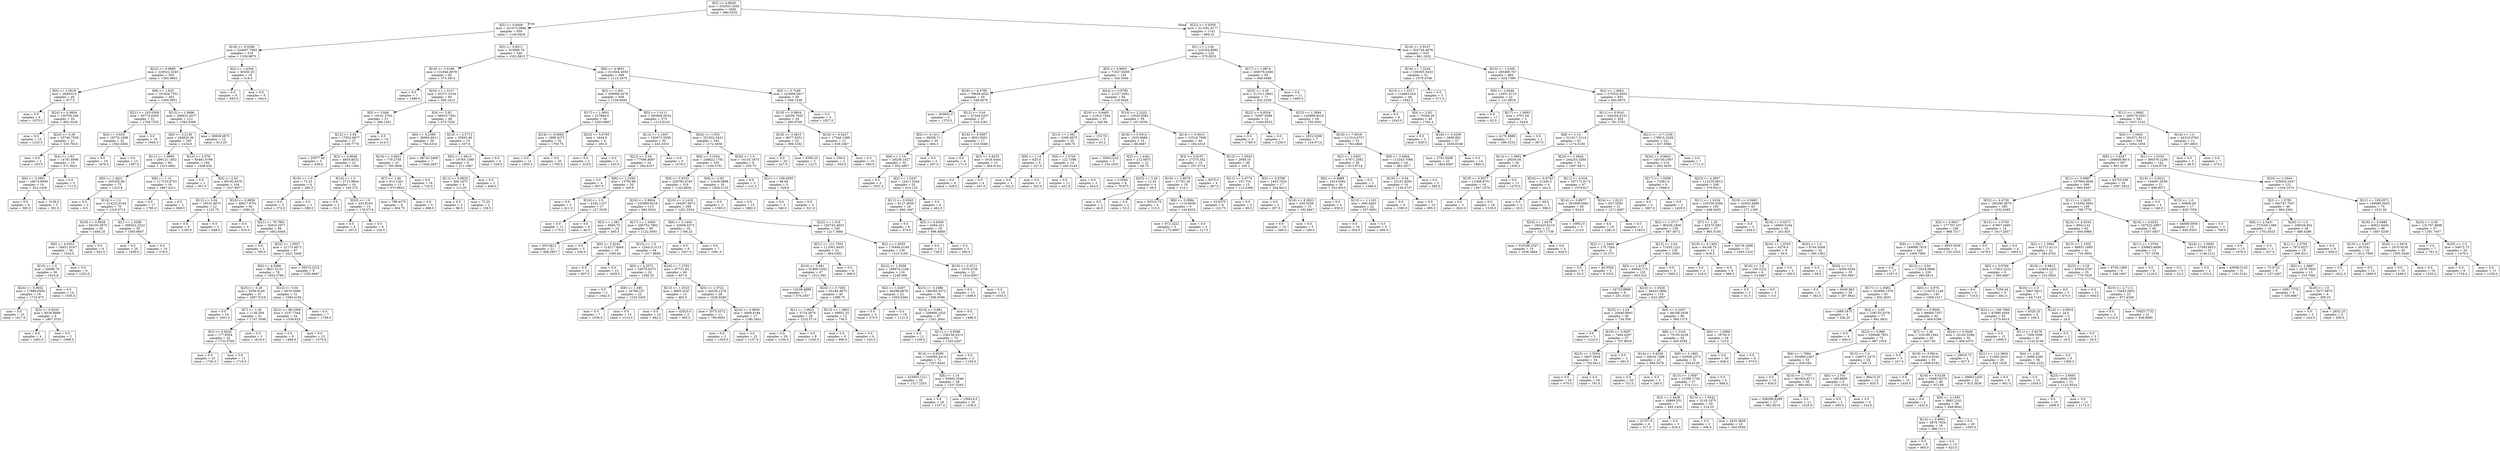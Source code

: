 digraph Tree {
node [shape=box] ;
0 [label="X[3] <= 0.8649\nmse = 332033.3205\nsamples = 2000\nvalue = 994.3535"] ;
1 [label="X[5] <= 0.9408\nmse = 321673.9666\nsamples = 859\nvalue = 1140.6426"] ;
0 -> 1 [labeldistance=2.5, labelangle=45, headlabel="True"] ;
2 [label="X[18] <= 9.0266\nmse = 254697.7992\nsamples = 319\nvalue = 1339.9875"] ;
1 -> 2 ;
3 [label="X[22] <= 0.8685\nmse = 229022.3245\nsamples = 303\nvalue = 1383.3663"] ;
2 -> 3 ;
4 [label="X[0] <= 2.0618\nmse = 284933.0\nsamples = 40\nvalue = 977.5"] ;
3 -> 4 ;
5 [label="mse = 0.0\nsamples = 6\nvalue = 1970.0"] ;
4 -> 5 ;
6 [label="X[24] <= 0.9854\nmse = 130705.346\nsamples = 34\nvalue = 802.3529"] ;
4 -> 6 ;
7 [label="mse = 0.0\nsamples = 13\nvalue = 1233.0"] ;
6 -> 7 ;
8 [label="X[25] <= 3.29\nmse = 25740.7528\nsamples = 21\nvalue = 535.7619"] ;
6 -> 8 ;
9 [label="mse = 0.0\nsamples = 2\nvalue = 193.0"] ;
8 -> 9 ;
10 [label="X[4] <= 2.83\nmse = 14781.6066\nsamples = 19\nvalue = 571.8421"] ;
8 -> 10 ;
11 [label="X[6] <= 3.5891\nmse = 10674.6939\nsamples = 14\nvalue = 522.1429"] ;
10 -> 11 ;
12 [label="mse = 0.0\nsamples = 9\nvalue = 595.0"] ;
11 -> 12 ;
13 [label="mse = 3136.0\nsamples = 5\nvalue = 391.0"] ;
11 -> 13 ;
14 [label="mse = 0.0\nsamples = 5\nvalue = 711.0"] ;
10 -> 14 ;
15 [label="X[9] <= 1.825\nmse = 191654.7552\nsamples = 263\nvalue = 1445.0951"] ;
3 -> 15 ;
16 [label="X[21] <= 103.0509\nmse = 45774.6305\nsamples = 51\nvalue = 1704.7255"] ;
15 -> 16 ;
17 [label="X[3] <= 0.816\nmse = 18776.1006\nsamples = 32\nvalue = 1562.6562"] ;
16 -> 17 ;
18 [label="mse = 0.0\nsamples = 19\nvalue = 1676.0"] ;
17 -> 18 ;
19 [label="mse = 0.0\nsamples = 13\nvalue = 1397.0"] ;
17 -> 19 ;
20 [label="mse = 0.0\nsamples = 19\nvalue = 1944.0"] ;
16 -> 20 ;
21 [label="X[13] <= 1.0666\nmse = 206631.4577\nsamples = 212\nvalue = 1382.6368"] ;
15 -> 21 ;
22 [label="X[9] <= 2.2138\nmse = 194820.36\nsamples = 200\nvalue = 1416.8"] ;
21 -> 22 ;
23 [label="X[11] <= 1.0895\nmse = 299121.1852\nsamples = 94\nvalue = 1313.4681"] ;
22 -> 23 ;
24 [label="X[0] <= 1.4621\nmse = 305350.48\nsamples = 75\nvalue = 1223.8"] ;
23 -> 24 ;
25 [label="mse = 0.0\nsamples = 5\nvalue = 9.0"] ;
24 -> 25 ;
26 [label="X[16] <= 1.0\nmse = 214222.0163\nsamples = 70\nvalue = 1310.5714"] ;
24 -> 26 ;
27 [label="X[19] <= 0.9926\nmse = 64100.2875\nsamples = 40\nvalue = 1494.25"] ;
26 -> 27 ;
28 [label="X[0] <= 4.0553\nmse = 34921.9167\nsamples = 36\nvalue = 1554.5"] ;
27 -> 28 ;
29 [label="X[15] <= 1.0\nmse = 20089.76\nsamples = 30\nvalue = 1614.8"] ;
28 -> 29 ;
30 [label="X[24] <= 0.9932\nmse = 17888.8594\nsamples = 16\nvalue = 1710.875"] ;
29 -> 30 ;
31 [label="mse = 0.0\nsamples = 10\nvalue = 1617.0"] ;
30 -> 31 ;
32 [label="X[3] <= 0.8243\nmse = 8536.8889\nsamples = 6\nvalue = 1867.3333"] ;
30 -> 32 ;
33 [label="mse = 0.0\nsamples = 4\nvalue = 1802.0"] ;
32 -> 33 ;
34 [label="mse = 0.0\nsamples = 2\nvalue = 1998.0"] ;
32 -> 34 ;
35 [label="mse = 0.0\nsamples = 14\nvalue = 1505.0"] ;
29 -> 35 ;
36 [label="mse = 0.0\nsamples = 6\nvalue = 1253.0"] ;
28 -> 36 ;
37 [label="mse = 0.0\nsamples = 4\nvalue = 952.0"] ;
27 -> 37 ;
38 [label="X[1] <= 1.0298\nmse = 309422.2222\nsamples = 30\nvalue = 1065.6667"] ;
26 -> 38 ;
39 [label="mse = 0.0\nsamples = 20\nvalue = 1459.0"] ;
38 -> 39 ;
40 [label="mse = 0.0\nsamples = 10\nvalue = 279.0"] ;
38 -> 40 ;
41 [label="X[8] <= 1.14\nmse = 117510.8753\nsamples = 19\nvalue = 1667.4211"] ;
23 -> 41 ;
42 [label="mse = 0.0\nsamples = 17\nvalue = 1785.0"] ;
41 -> 42 ;
43 [label="mse = 0.0\nsamples = 2\nvalue = 668.0"] ;
41 -> 43 ;
44 [label="X[10] <= 2.079\nmse = 84461.6796\nsamples = 106\nvalue = 1508.434"] ;
22 -> 44 ;
45 [label="mse = 0.0\nsamples = 2\nvalue = 501.0"] ;
44 -> 45 ;
46 [label="X[4] <= 2.83\nmse = 66192.8476\nsamples = 104\nvalue = 1527.8077"] ;
44 -> 46 ;
47 [label="X[12] <= 3.04\nmse = 10531.6875\nsamples = 12\nvalue = 1125.75"] ;
46 -> 47 ;
48 [label="mse = 0.0\nsamples = 9\nvalue = 1185.0"] ;
47 -> 48 ;
49 [label="mse = 0.0\nsamples = 3\nvalue = 948.0"] ;
47 -> 49 ;
50 [label="X[24] <= 0.9856\nmse = 49617.9701\nsamples = 92\nvalue = 1580.25"] ;
46 -> 50 ;
51 [label="mse = 0.0\nsamples = 3\nvalue = 916.0"] ;
50 -> 51 ;
52 [label="X[21] <= 78.7891\nmse = 35916.2977\nsamples = 89\nvalue = 1602.6404"] ;
50 -> 52 ;
53 [label="mse = 0.0\nsamples = 2\nvalue = 789.0"] ;
52 -> 53 ;
54 [label="X[22] <= 1.0057\nmse = 21173.4673\nsamples = 87\nvalue = 1621.3448"] ;
52 -> 54 ;
55 [label="X[0] <= 4.5086\nmse = 9621.0133\nsamples = 78\nvalue = 1652.5769"] ;
54 -> 55 ;
56 [label="X[25] <= 3.29\nmse = 5559.0149\nsamples = 47\nvalue = 1697.5319"] ;
55 -> 56 ;
57 [label="mse = 0.0\nsamples = 16\nvalue = 1601.0"] ;
56 -> 57 ;
58 [label="X[7] <= 1.26\nmse = 1136.358\nsamples = 31\nvalue = 1747.3548"] ;
56 -> 58 ;
59 [label="X[3] <= 0.8243\nmse = 177.9364\nsamples = 26\nvalue = 1733.5769"] ;
58 -> 59 ;
60 [label="mse = 0.0\nsamples = 15\nvalue = 1745.0"] ;
59 -> 60 ;
61 [label="mse = 0.0\nsamples = 11\nvalue = 1718.0"] ;
59 -> 61 ;
62 [label="mse = 0.0\nsamples = 5\nvalue = 1819.0"] ;
58 -> 62 ;
63 [label="X[12] <= 3.04\nmse = 8070.0499\nsamples = 31\nvalue = 1584.4194"] ;
55 -> 63 ;
64 [label="X[21] <= 96.3309\nmse = 1537.7344\nsamples = 24\nvalue = 1539.625"] ;
63 -> 64 ;
65 [label="mse = 0.0\nsamples = 9\nvalue = 1489.0"] ;
64 -> 65 ;
66 [label="mse = 0.0\nsamples = 15\nvalue = 1570.0"] ;
64 -> 66 ;
67 [label="mse = 0.0\nsamples = 7\nvalue = 1738.0"] ;
63 -> 67 ;
68 [label="mse = 39574.2222\nsamples = 9\nvalue = 1350.6667"] ;
54 -> 68 ;
69 [label="mse = 59829.6875\nsamples = 12\nvalue = 813.25"] ;
21 -> 69 ;
70 [label="X[2] <= 1.4356\nmse = 30450.25\nsamples = 16\nvalue = 518.5"] ;
2 -> 70 ;
71 [label="mse = 0.0\nsamples = 8\nvalue = 693.0"] ;
70 -> 71 ;
72 [label="mse = 0.0\nsamples = 8\nvalue = 344.0"] ;
70 -> 72 ;
73 [label="X[3] <= 0.8211\nmse = 323896.76\nsamples = 540\nvalue = 1022.8815"] ;
1 -> 73 ;
74 [label="X[18] <= 3.0186\nmse = 131944.6078\nsamples = 92\nvalue = 573.3913"] ;
73 -> 74 ;
75 [label="mse = 0.0\nsamples = 7\nvalue = 1390.0"] ;
74 -> 75 ;
76 [label="X[24] <= 1.0127\nmse = 83371.0154\nsamples = 85\nvalue = 506.1412"] ;
74 -> 76 ;
77 [label="X[0] <= 5.849\nmse = 19141.5763\nsamples = 37\nvalue = 286.1351"] ;
76 -> 77 ;
78 [label="X[12] <= 3.04\nmse = 17932.9877\nsamples = 27\nvalue = 238.7778"] ;
77 -> 78 ;
79 [label="mse = 25977.84\nsamples = 5\nvalue = 439.6"] ;
78 -> 79 ;
80 [label="X[3] <= 0.8048\nmse = 4855.6632\nsamples = 22\nvalue = 193.1364"] ;
78 -> 80 ;
81 [label="X[16] <= 1.0\nmse = 72.25\nsamples = 6\nvalue = 280.5"] ;
80 -> 81 ;
82 [label="mse = 0.0\nsamples = 3\nvalue = 272.0"] ;
81 -> 82 ;
83 [label="mse = 0.0\nsamples = 3\nvalue = 289.0"] ;
81 -> 83 ;
84 [label="X[16] <= 1.0\nmse = 2713.9844\nsamples = 16\nvalue = 160.375"] ;
80 -> 84 ;
85 [label="mse = 0.0\nsamples = 2\nvalue = 33.0"] ;
84 -> 85 ;
86 [label="X[20] <= 1.0\nmse = 452.8163\nsamples = 14\nvalue = 178.5714"] ;
84 -> 86 ;
87 [label="mse = 0.0\nsamples = 8\nvalue = 197.0"] ;
86 -> 87 ;
88 [label="mse = 0.0\nsamples = 6\nvalue = 154.0"] ;
86 -> 88 ;
89 [label="mse = 0.0\nsamples = 10\nvalue = 414.0"] ;
77 -> 89 ;
90 [label="X[4] <= 2.83\nmse = 66810.7391\nsamples = 48\nvalue = 675.7292"] ;
76 -> 90 ;
91 [label="X[6] <= 4.2389\nmse = 36993.6011\nsamples = 38\nvalue = 764.6316"] ;
90 -> 91 ;
92 [label="X[19] <= 0.9631\nmse = 779.2758\nsamples = 31\nvalue = 700.5806"] ;
91 -> 92 ;
93 [label="X[7] <= 1.26\nmse = 613.1361\nsamples = 13\nvalue = 673.6923"] ;
92 -> 93 ;
94 [label="mse = 788.4375\nsamples = 8\nvalue = 664.75"] ;
93 -> 94 ;
95 [label="mse = 0.0\nsamples = 5\nvalue = 688.0"] ;
93 -> 95 ;
96 [label="mse = 0.0\nsamples = 18\nvalue = 720.0"] ;
92 -> 96 ;
97 [label="mse = 98743.3469\nsamples = 7\nvalue = 1048.2857"] ;
91 -> 97 ;
98 [label="X[10] <= 2.5712\nmse = 35953.49\nsamples = 10\nvalue = 337.9"] ;
90 -> 98 ;
99 [label="X[2] <= 1.6613\nmse = 19769.1389\nsamples = 6\nvalue = 211.1667"] ;
98 -> 99 ;
100 [label="X[11] <= 0.8933\nmse = 300.1875\nsamples = 4\nvalue = 112.25"] ;
99 -> 100 ;
101 [label="mse = 0.0\nsamples = 2\nvalue = 96.0"] ;
100 -> 101 ;
102 [label="mse = 72.25\nsamples = 2\nvalue = 128.5"] ;
100 -> 102 ;
103 [label="mse = 0.0\nsamples = 2\nvalue = 409.0"] ;
99 -> 103 ;
104 [label="mse = 0.0\nsamples = 4\nvalue = 528.0"] ;
98 -> 104 ;
105 [label="X[6] <= 4.9651\nmse = 313304.4559\nsamples = 448\nvalue = 1115.1875"] ;
73 -> 105 ;
106 [label="X[2] <= 1.401\nmse = 299906.3479\nsamples = 409\nvalue = 1158.9584"] ;
105 -> 106 ;
107 [label="X[17] <= 1.0601\nmse = 227864.0\nsamples = 36\nvalue = 1625.6667"] ;
106 -> 107 ;
108 [label="X[18] <= 6.0682\nmse = 1898.4375\nsamples = 32\nvalue = 1793.75"] ;
107 -> 108 ;
109 [label="mse = 0.0\nsamples = 12\nvalue = 1850.0"] ;
108 -> 109 ;
110 [label="mse = 0.0\nsamples = 20\nvalue = 1760.0"] ;
108 -> 110 ;
111 [label="X[23] <= 5.0765\nmse = 1444.0\nsamples = 4\nvalue = 281.0"] ;
107 -> 111 ;
112 [label="mse = 0.0\nsamples = 2\nvalue = 319.0"] ;
111 -> 112 ;
113 [label="mse = 0.0\nsamples = 2\nvalue = 243.0"] ;
111 -> 113 ;
114 [label="X[5] <= 1.0111\nmse = 283808.0034\nsamples = 373\nvalue = 1113.9142"] ;
106 -> 114 ;
115 [label="X[13] <= 1.1047\nmse = 162671.5556\nsamples = 30\nvalue = 443.3333"] ;
114 -> 115 ;
116 [label="X[12] <= 3.04\nmse = 77066.9097\nsamples = 24\nvalue = 284.4167"] ;
115 -> 116 ;
117 [label="mse = 0.0\nsamples = 4\nvalue = 857.0"] ;
116 -> 117 ;
118 [label="X[6] <= 1.3356\nmse = 13795.89\nsamples = 20\nvalue = 169.9"] ;
116 -> 118 ;
119 [label="mse = 0.0\nsamples = 3\nvalue = 411.0"] ;
118 -> 119 ;
120 [label="X[16] <= 1.0\nmse = 4162.1107\nsamples = 17\nvalue = 127.3529"] ;
118 -> 120 ;
121 [label="mse = 0.0\nsamples = 11\nvalue = 175.0"] ;
120 -> 121 ;
122 [label="mse = 0.0\nsamples = 6\nvalue = 40.0"] ;
120 -> 122 ;
123 [label="mse = 0.0\nsamples = 6\nvalue = 1079.0"] ;
115 -> 123 ;
124 [label="X[24] <= 1.053\nmse = 251632.5431\nsamples = 343\nvalue = 1172.5656"] ;
114 -> 124 ;
125 [label="X[9] <= 3.1044\nmse = 236622.1781\nsamples = 335\nvalue = 1194.5791"] ;
124 -> 125 ;
126 [label="X[0] <= 5.0333\nmse = 226795.4745\nsamples = 319\nvalue = 1162.8934"] ;
125 -> 126 ;
127 [label="X[24] <= 0.9604\nmse = 235999.8218\nsamples = 113\nvalue = 983.0354"] ;
126 -> 127 ;
128 [label="X[5] <= 1.081\nmse = 8095.75\nsamples = 24\nvalue = 465.5"] ;
127 -> 128 ;
129 [label="mse = 653.0612\nsamples = 21\nvalue = 498.2857"] ;
128 -> 129 ;
130 [label="mse = 0.0\nsamples = 3\nvalue = 236.0"] ;
128 -> 130 ;
131 [label="X[17] <= 1.0465\nmse = 205752.7802\nsamples = 89\nvalue = 1122.5955"] ;
127 -> 131 ;
132 [label="X[0] <= 3.0242\nmse = 314217.4464\nsamples = 25\nvalue = 1390.44"] ;
131 -> 132 ;
133 [label="mse = 0.0\nsamples = 12\nvalue = 807.0"] ;
132 -> 133 ;
134 [label="mse = 0.0\nsamples = 13\nvalue = 1929.0"] ;
132 -> 134 ;
135 [label="X[15] <= 1.0\nmse = 124413.3115\nsamples = 64\nvalue = 1017.9688"] ;
131 -> 135 ;
136 [label="X[0] <= 4.2573\nmse = 54579.9375\nsamples = 24\nvalue = 1285.25"] ;
135 -> 136 ;
137 [label="mse = 0.0\nsamples = 2\nvalue = 1942.0"] ;
136 -> 137 ;
138 [label="X[9] <= 1.495\nmse = 16766.157\nsamples = 22\nvalue = 1225.5455"] ;
136 -> 138 ;
139 [label="mse = 0.0\nsamples = 7\nvalue = 1036.0"] ;
138 -> 139 ;
140 [label="mse = 0.0\nsamples = 15\nvalue = 1314.0"] ;
138 -> 140 ;
141 [label="X[18] <= 7.2782\nmse = 97731.64\nsamples = 40\nvalue = 857.6"] ;
135 -> 141 ;
142 [label="X[13] <= 1.0333\nmse = 8905.4167\nsamples = 12\nvalue = 462.5"] ;
141 -> 142 ;
143 [label="mse = 0.0\nsamples = 10\nvalue = 482.0"] ;
142 -> 143 ;
144 [label="mse = 42025.0\nsamples = 2\nvalue = 365.0"] ;
142 -> 144 ;
145 [label="X[5] <= 1.0722\nmse = 40226.1378\nsamples = 28\nvalue = 1026.9286"] ;
141 -> 145 ;
146 [label="mse = 3575.5372\nsamples = 11\nvalue = 789.9091"] ;
145 -> 146 ;
147 [label="X[14] <= 0.9656\nmse = 4069.6194\nsamples = 17\nvalue = 1180.2941"] ;
145 -> 147 ;
148 [label="mse = 0.0\nsamples = 2\nvalue = 1355.0"] ;
147 -> 148 ;
149 [label="mse = 0.0\nsamples = 15\nvalue = 1157.0"] ;
147 -> 149 ;
150 [label="X[10] <= 2.1419\nmse = 194267.9073\nsamples = 206\nvalue = 1261.5534"] ;
126 -> 150 ;
151 [label="X[6] <= 3.1404\nmse = 32606.4375\nsamples = 16\nvalue = 1786.25"] ;
150 -> 151 ;
152 [label="mse = 0.0\nsamples = 9\nvalue = 1627.0"] ;
151 -> 152 ;
153 [label="mse = 0.0\nsamples = 7\nvalue = 1991.0"] ;
151 -> 153 ;
154 [label="X[22] <= 1.016\nmse = 182745.4853\nsamples = 190\nvalue = 1217.3684"] ;
150 -> 154 ;
155 [label="X[21] <= 121.7955\nmse = 112061.6455\nsamples = 51\nvalue = 964.0392"] ;
154 -> 155 ;
156 [label="X[19] <= 0.981\nmse = 91800.5342\nsamples = 47\nvalue = 1012.383"] ;
155 -> 156 ;
157 [label="mse = 14238.4898\nsamples = 7\nvalue = 570.2857"] ;
156 -> 157 ;
158 [label="X[23] <= 3.7265\nmse = 65184.4875\nsamples = 40\nvalue = 1089.75"] ;
156 -> 158 ;
159 [label="X[1] <= 1.0825\nmse = 3719.3878\nsamples = 28\nvalue = 1232.5714"] ;
158 -> 159 ;
160 [label="mse = 0.0\nsamples = 20\nvalue = 1194.0"] ;
159 -> 160 ;
161 [label="mse = 0.0\nsamples = 8\nvalue = 1329.0"] ;
159 -> 161 ;
162 [label="X[13] <= 1.0661\nmse = 49952.25\nsamples = 12\nvalue = 756.5"] ;
158 -> 162 ;
163 [label="mse = 0.0\nsamples = 6\nvalue = 980.0"] ;
162 -> 163 ;
164 [label="mse = 0.0\nsamples = 6\nvalue = 533.0"] ;
162 -> 164 ;
165 [label="mse = 0.0\nsamples = 4\nvalue = 396.0"] ;
155 -> 165 ;
166 [label="X[2] <= 1.6555\nmse = 176494.0149\nsamples = 139\nvalue = 1310.3165"] ;
154 -> 166 ;
167 [label="X[22] <= 1.0558\nmse = 188974.2108\nsamples = 116\nvalue = 1249.569"] ;
166 -> 167 ;
168 [label="X[2] <= 1.6297\nmse = 84288.8678\nsamples = 22\nvalue = 1005.6364"] ;
167 -> 168 ;
169 [label="mse = 0.0\nsamples = 3\nvalue = 275.0"] ;
168 -> 169 ;
170 [label="mse = 0.0\nsamples = 19\nvalue = 1121.0"] ;
168 -> 170 ;
171 [label="X[23] <= 3.1886\nmse = 196289.4373\nsamples = 94\nvalue = 1306.6596"] ;
167 -> 171 ;
172 [label="X[19] <= 0.981\nmse = 208900.1025\nsamples = 87\nvalue = 1291.2644"] ;
171 -> 172 ;
173 [label="mse = 0.0\nsamples = 12\nvalue = 1109.0"] ;
172 -> 173 ;
174 [label="X[11] <= 0.9586\nmse = 236158.4313\nsamples = 75\nvalue = 1320.4267"] ;
172 -> 174 ;
175 [label="X[14] <= 0.9299\nmse = 244585.4414\nsamples = 72\nvalue = 1327.9444"] ;
174 -> 175 ;
176 [label="mse = 423955.1211\nsamples = 34\nvalue = 1317.2353"] ;
175 -> 176 ;
177 [label="X[8] <= 1.14\nmse = 83902.3546\nsamples = 38\nvalue = 1337.5263"] ;
175 -> 177 ;
178 [label="mse = 0.0\nsamples = 18\nvalue = 1337.0"] ;
177 -> 178 ;
179 [label="mse = 159414.0\nsamples = 20\nvalue = 1338.0"] ;
177 -> 179 ;
180 [label="mse = 0.0\nsamples = 3\nvalue = 1140.0"] ;
174 -> 180 ;
181 [label="mse = 0.0\nsamples = 7\nvalue = 1498.0"] ;
171 -> 181 ;
182 [label="X[19] <= 0.9711\nmse = 1070.4726\nsamples = 23\nvalue = 1616.6957"] ;
166 -> 182 ;
183 [label="mse = 0.0\nsamples = 13\nvalue = 1588.0"] ;
182 -> 183 ;
184 [label="mse = 0.0\nsamples = 10\nvalue = 1654.0"] ;
182 -> 184 ;
185 [label="X[4] <= 2.83\nmse = 13438.0898\nsamples = 16\nvalue = 1826.3125"] ;
125 -> 185 ;
186 [label="mse = 0.0\nsamples = 3\nvalue = 1585.0"] ;
185 -> 186 ;
187 [label="mse = 0.0\nsamples = 13\nvalue = 1882.0"] ;
185 -> 187 ;
188 [label="X[26] <= 1.0\nmse = 10155.1875\nsamples = 8\nvalue = 250.75"] ;
124 -> 188 ;
189 [label="mse = 0.0\nsamples = 3\nvalue = 121.0"] ;
188 -> 189 ;
190 [label="X[21] <= 109.6293\nmse = 86.64\nsamples = 5\nvalue = 328.6"] ;
188 -> 190 ;
191 [label="mse = 0.0\nsamples = 2\nvalue = 340.0"] ;
190 -> 191 ;
192 [label="mse = 0.0\nsamples = 3\nvalue = 321.0"] ;
190 -> 192 ;
193 [label="X[0] <= 5.7249\nmse = 223008.5917\nsamples = 39\nvalue = 656.1538"] ;
105 -> 193 ;
194 [label="X[19] <= 0.9854\nmse = 24556.7933\nsamples = 34\nvalue = 483.9706"] ;
193 -> 194 ;
195 [label="X[18] <= 3.4815\nmse = 8077.0351\nsamples = 22\nvalue = 399.3182"] ;
194 -> 195 ;
196 [label="mse = 0.0\nsamples = 20\nvalue = 427.0"] ;
195 -> 196 ;
197 [label="mse = 4556.25\nsamples = 2\nvalue = 122.5"] ;
195 -> 197 ;
198 [label="X[18] <= 9.4427\nmse = 17546.1389\nsamples = 12\nvalue = 639.1667"] ;
194 -> 198 ;
199 [label="mse = 256.0\nsamples = 2\nvalue = 935.0"] ;
198 -> 199 ;
200 [label="mse = 0.0\nsamples = 10\nvalue = 580.0"] ;
198 -> 200 ;
201 [label="mse = 0.0\nsamples = 5\nvalue = 1827.0"] ;
193 -> 201 ;
202 [label="X[22] <= 0.9359\nmse = 311591.6177\nsamples = 1141\nvalue = 884.22"] ;
0 -> 202 [labeldistance=2.5, labelangle=-45, headlabel="False"] ;
203 [label="X[1] <= 1.134\nmse = 225354.8985\nsamples = 225\nvalue = 570.8533"] ;
202 -> 203 ;
204 [label="X[5] <= 0.9655\nmse = 71627.8269\nsamples = 143\nvalue = 354.5594"] ;
203 -> 204 ;
205 [label="X[18] <= 6.4785\nmse = 79638.4022\nsamples = 59\nvalue = 548.0678"] ;
204 -> 205 ;
206 [label="mse = 303601.0\nsamples = 2\nvalue = 1370.0"] ;
205 -> 206 ;
207 [label="X[12] <= 3.04\nmse = 47244.0357\nsamples = 57\nvalue = 519.2281"] ;
205 -> 207 ;
208 [label="X[0] <= 4.1411\nmse = 39209.71\nsamples = 40\nvalue = 604.3"] ;
207 -> 208 ;
209 [label="X[8] <= 1.14\nmse = 26236.1927\nsamples = 35\nvalue = 652.4857"] ;
208 -> 209 ;
210 [label="mse = 0.0\nsamples = 3\nvalue = 1051.0"] ;
209 -> 210 ;
211 [label="X[2] <= 1.5347\nmse = 12411.2344\nsamples = 32\nvalue = 615.125"] ;
209 -> 211 ;
212 [label="X[11] <= 0.9345\nmse = 6127.3056\nsamples = 24\nvalue = 666.1667"] ;
211 -> 212 ;
213 [label="mse = 0.0\nsamples = 6\nvalue = 574.0"] ;
212 -> 213 ;
214 [label="X[3] <= 0.9458\nmse = 4394.321\nsamples = 18\nvalue = 696.8889"] ;
212 -> 214 ;
215 [label="mse = 0.0\nsamples = 13\nvalue = 738.0"] ;
214 -> 215 ;
216 [label="mse = 0.0\nsamples = 5\nvalue = 590.0"] ;
214 -> 216 ;
217 [label="mse = 0.0\nsamples = 8\nvalue = 462.0"] ;
211 -> 217 ;
218 [label="mse = 0.0\nsamples = 5\nvalue = 267.0"] ;
208 -> 218 ;
219 [label="X[18] <= 9.5667\nmse = 9051.8201\nsamples = 17\nvalue = 319.0588"] ;
207 -> 219 ;
220 [label="mse = 0.0\nsamples = 4\nvalue = 171.0"] ;
219 -> 220 ;
221 [label="X[3] <= 0.9253\nmse = 3016.5444\nsamples = 13\nvalue = 364.6154"] ;
219 -> 221 ;
222 [label="mse = 0.0\nsamples = 9\nvalue = 328.0"] ;
221 -> 222 ;
223 [label="mse = 0.0\nsamples = 4\nvalue = 447.0"] ;
221 -> 223 ;
224 [label="X[24] <= 0.9795\nmse = 21227.0391\nsamples = 84\nvalue = 218.6429"] ;
204 -> 224 ;
225 [label="X[19] <= 0.9485\nmse = 21812.7264\nsamples = 25\nvalue = 340.44"] ;
224 -> 225 ;
226 [label="X[13] <= 1.061\nmse = 3208.0875\nsamples = 20\nvalue = 409.75"] ;
225 -> 226 ;
227 [label="X[8] <= 1.14\nmse = 625.0\nsamples = 6\nvalue = 327.0"] ;
226 -> 227 ;
228 [label="mse = 0.0\nsamples = 3\nvalue = 352.0"] ;
227 -> 228 ;
229 [label="mse = 0.0\nsamples = 3\nvalue = 302.0"] ;
227 -> 229 ;
230 [label="X[5] <= 1.0704\nmse = 122.7398\nsamples = 14\nvalue = 445.2143"] ;
226 -> 230 ;
231 [label="mse = 0.0\nsamples = 11\nvalue = 451.0"] ;
230 -> 231 ;
232 [label="mse = 0.0\nsamples = 3\nvalue = 424.0"] ;
230 -> 232 ;
233 [label="mse = 153.76\nsamples = 5\nvalue = 63.2"] ;
225 -> 233 ;
234 [label="X[10] <= 2.2203\nmse = 12029.5582\nsamples = 59\nvalue = 167.0339"] ;
224 -> 234 ;
235 [label="X[18] <= 5.5914\nmse = 1933.6889\nsamples = 15\nvalue = 86.6667"] ;
234 -> 235 ;
236 [label="mse = 3094.2222\nsamples = 3\nvalue = 154.3333"] ;
235 -> 236 ;
237 [label="X[2] <= 1.4381\nmse = 212.6875\nsamples = 12\nvalue = 69.75"] ;
235 -> 237 ;
238 [label="mse = 5.3594\nsamples = 8\nvalue = 79.875"] ;
237 -> 238 ;
239 [label="X[25] <= 3.29\nmse = 12.25\nsamples = 4\nvalue = 49.5"] ;
237 -> 239 ;
240 [label="mse = 0.0\nsamples = 2\nvalue = 46.0"] ;
239 -> 240 ;
241 [label="mse = 0.0\nsamples = 2\nvalue = 53.0"] ;
239 -> 241 ;
242 [label="X[14] <= 0.9413\nmse = 12518.7908\nsamples = 44\nvalue = 194.4318"] ;
234 -> 242 ;
243 [label="X[3] <= 0.9197\nmse = 27270.352\nsamples = 14\nvalue = 257.0714"] ;
242 -> 243 ;
244 [label="X[18] <= 3.8978\nmse = 27781.29\nsamples = 10\nvalue = 213.1"] ;
243 -> 244 ;
245 [label="mse = 50310.75\nsamples = 4\nvalue = 315.5"] ;
244 -> 245 ;
246 [label="X[6] <= 5.0984\nmse = 1110.8056\nsamples = 6\nvalue = 144.8333"] ;
244 -> 246 ;
247 [label="mse = 672.2222\nsamples = 3\nvalue = 172.6667"] ;
246 -> 247 ;
248 [label="mse = 0.0\nsamples = 3\nvalue = 117.0"] ;
246 -> 248 ;
249 [label="mse = 9075.0\nsamples = 4\nvalue = 367.0"] ;
243 -> 249 ;
250 [label="X[13] <= 1.0543\nmse = 2949.16\nsamples = 30\nvalue = 165.2"] ;
242 -> 250 ;
251 [label="X[11] <= 0.9774\nmse = 151.716\nsamples = 13\nvalue = 113.2308"] ;
250 -> 251 ;
252 [label="mse = 10.9375\nsamples = 8\nvalue = 122.75"] ;
251 -> 252 ;
253 [label="mse = 0.0\nsamples = 5\nvalue = 98.0"] ;
251 -> 253 ;
254 [label="X[5] <= 0.9766\nmse = 1443.7024\nsamples = 17\nvalue = 204.9412"] ;
250 -> 254 ;
255 [label="mse = 0.0\nsamples = 2\nvalue = 297.0"] ;
254 -> 255 ;
256 [label="X[18] <= 8.5823\nmse = 355.5556\nsamples = 15\nvalue = 192.6667"] ;
254 -> 256 ;
257 [label="mse = 0.0\nsamples = 10\nvalue = 206.0"] ;
256 -> 257 ;
258 [label="mse = 0.0\nsamples = 5\nvalue = 166.0"] ;
256 -> 258 ;
259 [label="X[17] <= 1.0874\nmse = 269578.4366\nsamples = 82\nvalue = 948.0488"] ;
203 -> 259 ;
260 [label="X[25] <= 3.29\nmse = 211511.0641\nsamples = 71\nvalue = 832.3239"] ;
259 -> 260 ;
261 [label="X[22] <= 0.8526\nmse = 74597.6389\nsamples = 12\nvalue = 1456.8333"] ;
260 -> 261 ;
262 [label="mse = 0.0\nsamples = 5\nvalue = 1780.0"] ;
261 -> 262 ;
263 [label="mse = 0.0\nsamples = 7\nvalue = 1226.0"] ;
261 -> 263 ;
264 [label="X[23] <= 1.3994\nmse = 143899.6018\nsamples = 59\nvalue = 705.3051"] ;
260 -> 264 ;
265 [label="mse = 1822.5306\nsamples = 7\nvalue = 124.5714"] ;
264 -> 265 ;
266 [label="X[18] <= 7.0018\nmse = 111514.6727\nsamples = 52\nvalue = 783.4808"] ;
264 -> 266 ;
267 [label="X[2] <= 1.4455\nmse = 47971.2092\nsamples = 28\nvalue = 613.0714"] ;
266 -> 267 ;
268 [label="X[0] <= 4.8888\nmse = 1914.5562\nsamples = 26\nvalue = 553.4615"] ;
267 -> 268 ;
269 [label="mse = 0.0\nsamples = 4\nvalue = 639.0"] ;
268 -> 269 ;
270 [label="X[13] <= 1.1163\nmse = 690.4463\nsamples = 22\nvalue = 537.9091"] ;
268 -> 270 ;
271 [label="mse = 0.0\nsamples = 16\nvalue = 554.0"] ;
270 -> 271 ;
272 [label="mse = 0.0\nsamples = 6\nvalue = 495.0"] ;
270 -> 272 ;
273 [label="mse = 0.0\nsamples = 2\nvalue = 1388.0"] ;
267 -> 273 ;
274 [label="X[9] <= 3.4904\nmse = 112243.7066\nsamples = 24\nvalue = 982.2917"] ;
266 -> 274 ;
275 [label="X[19] <= 0.94\nmse = 23191.8283\nsamples = 19\nvalue = 1139.4737"] ;
274 -> 275 ;
276 [label="mse = 0.0\nsamples = 9\nvalue = 1300.0"] ;
275 -> 276 ;
277 [label="mse = 0.0\nsamples = 10\nvalue = 995.0"] ;
275 -> 277 ;
278 [label="mse = 0.0\nsamples = 5\nvalue = 385.0"] ;
274 -> 278 ;
279 [label="mse = 0.0\nsamples = 11\nvalue = 1695.0"] ;
259 -> 279 ;
280 [label="X[19] <= 0.9147\nmse = 302728.4878\nsamples = 916\nvalue = 961.1932"] ;
202 -> 280 ;
281 [label="X[18] <= 7.3245\nmse = 190305.5433\nsamples = 51\nvalue = 1579.4706"] ;
280 -> 281 ;
282 [label="X[13] <= 1.0317\nmse = 134663.625\nsamples = 48\nvalue = 1642.5"] ;
281 -> 282 ;
283 [label="mse = 0.0\nsamples = 8\nvalue = 1043.0"] ;
282 -> 283 ;
284 [label="X[4] <= 2.83\nmse = 75340.29\nsamples = 40\nvalue = 1762.4"] ;
282 -> 284 ;
285 [label="mse = 0.0\nsamples = 3\nvalue = 820.0"] ;
284 -> 285 ;
286 [label="X[18] <= 5.0209\nmse = 3600.802\nsamples = 37\nvalue = 1838.8108"] ;
284 -> 286 ;
287 [label="mse = 2701.0208\nsamples = 23\nvalue = 1804.6087"] ;
286 -> 287 ;
288 [label="mse = 0.0\nsamples = 14\nvalue = 1895.0"] ;
286 -> 288 ;
289 [label="mse = 0.0\nsamples = 3\nvalue = 571.0"] ;
281 -> 289 ;
290 [label="X[13] <= 1.0165\nmse = 285489.767\nsamples = 865\nvalue = 924.7399"] ;
280 -> 290 ;
291 [label="X[9] <= 3.0649\nmse = 12951.6715\nsamples = 22\nvalue = 121.6818"] ;
290 -> 291 ;
292 [label="mse = 0.0\nsamples = 17\nvalue = 62.0"] ;
291 -> 292 ;
293 [label="X[17] <= 1.0692\nmse = 3701.04\nsamples = 5\nvalue = 324.6"] ;
291 -> 293 ;
294 [label="mse = 4170.8889\nsamples = 3\nvalue = 296.3333"] ;
293 -> 294 ;
295 [label="mse = 0.0\nsamples = 2\nvalue = 367.0"] ;
293 -> 295 ;
296 [label="X[2] <= 1.4862\nmse = 275332.8563\nsamples = 843\nvalue = 945.6975"] ;
290 -> 296 ;
297 [label="X[11] <= 0.9241\nmse = 244204.6151\nsamples = 302\nvalue = 781.5762"] ;
296 -> 297 ;
298 [label="X[8] <= 1.14\nmse = 211617.3114\nsamples = 81\nvalue = 1174.5185"] ;
297 -> 298 ;
299 [label="X[13] <= 1.0901\nmse = 28339.56\nsamples = 30\nvalue = 1458.2"] ;
298 -> 299 ;
300 [label="X[19] <= 0.9577\nmse = 12368.9751\nsamples = 19\nvalue = 1567.1579"] ;
299 -> 300 ;
301 [label="mse = 0.0\nsamples = 3\nvalue = 1824.0"] ;
300 -> 301 ;
302 [label="mse = 0.0\nsamples = 16\nvalue = 1519.0"] ;
300 -> 302 ;
303 [label="mse = 0.0\nsamples = 11\nvalue = 1270.0"] ;
299 -> 303 ;
304 [label="X[24] <= 1.0042\nmse = 244243.3264\nsamples = 51\nvalue = 1007.6471"] ;
298 -> 304 ;
305 [label="X[24] <= 0.9743\nmse = 21340.5\nsamples = 4\nvalue = 162.0"] ;
304 -> 305 ;
306 [label="mse = 0.0\nsamples = 2\nvalue = 16.0"] ;
305 -> 306 ;
307 [label="mse = 49.0\nsamples = 2\nvalue = 308.0"] ;
305 -> 307 ;
308 [label="X[11] <= 0.918\nmse = 197172.9172\nsamples = 47\nvalue = 1079.617"] ;
304 -> 308 ;
309 [label="X[14] <= 0.8877\nmse = 301908.0962\nsamples = 26\nvalue = 924.5"] ;
308 -> 309 ;
310 [label="X[24] <= 1.0475\nmse = 265425.6219\nsamples = 23\nvalue = 1017.1739"] ;
309 -> 310 ;
311 [label="mse = 319186.2327\nsamples = 19\nvalue = 1036.3684"] ;
310 -> 311 ;
312 [label="mse = 0.0\nsamples = 4\nvalue = 926.0"] ;
310 -> 312 ;
313 [label="mse = 10952.0\nsamples = 3\nvalue = 214.0"] ;
309 -> 313 ;
314 [label="X[24] <= 1.0215\nmse = 827.5556\nsamples = 21\nvalue = 1271.6667"] ;
308 -> 314 ;
315 [label="mse = 0.0\nsamples = 19\nvalue = 1281.0"] ;
314 -> 315 ;
316 [label="mse = 0.0\nsamples = 2\nvalue = 1183.0"] ;
314 -> 316 ;
317 [label="X[21] <= 117.1256\nmse = 178815.3328\nsamples = 221\nvalue = 637.5566"] ;
297 -> 317 ;
318 [label="X[24] <= 0.9643\nmse = 145740.1067\nsamples = 214\nvalue = 602.4439"] ;
317 -> 318 ;
319 [label="X[17] <= 1.0408\nmse = 72361.0\nsamples = 6\nvalue = 1698.0"] ;
318 -> 319 ;
320 [label="mse = 0.0\nsamples = 3\nvalue = 1967.0"] ;
319 -> 320 ;
321 [label="mse = 0.0\nsamples = 3\nvalue = 1429.0"] ;
319 -> 321 ;
322 [label="X[23] <= 4.3857\nmse = 112235.6912\nsamples = 208\nvalue = 570.8413"] ;
318 -> 322 ;
323 [label="X[11] <= 1.0234\nmse = 105330.4394\nsamples = 165\nvalue = 648.9455"] ;
322 -> 323 ;
324 [label="X[2] <= 1.3717\nmse = 86338.1666\nsamples = 138\nvalue = 587.0072"] ;
323 -> 324 ;
325 [label="X[2] <= 1.3464\nmse = 170.7344\nsamples = 8\nvalue = 25.375"] ;
324 -> 325 ;
326 [label="mse = 0.0\nsamples = 5\nvalue = 35.0"] ;
325 -> 326 ;
327 [label="mse = 43.5556\nsamples = 3\nvalue = 9.3333"] ;
325 -> 327 ;
328 [label="X[12] <= 3.04\nmse = 71035.1221\nsamples = 130\nvalue = 621.5692"] ;
324 -> 328 ;
329 [label="X[0] <= 1.4127\nmse = 64942.175\nsamples = 125\nvalue = 603.032"] ;
328 -> 329 ;
330 [label="mse = 24733.8889\nsamples = 6\nvalue = 201.3333"] ;
329 -> 330 ;
331 [label="X[23] <= 1.9326\nmse = 58423.3806\nsamples = 119\nvalue = 623.2857"] ;
329 -> 331 ;
332 [label="X[25] <= 3.29\nmse = 20040.9993\nsamples = 39\nvalue = 734.359"] ;
331 -> 332 ;
333 [label="mse = 0.0\nsamples = 2\nvalue = 1224.0"] ;
332 -> 333 ;
334 [label="X[19] <= 0.9287\nmse = 7464.4207\nsamples = 37\nvalue = 707.8919"] ;
332 -> 334 ;
335 [label="X[23] <= 1.5054\nmse = 3647.5848\nsamples = 34\nvalue = 726.9412"] ;
334 -> 335 ;
336 [label="mse = 0.0\nsamples = 18\nvalue = 670.0"] ;
335 -> 336 ;
337 [label="mse = 0.0\nsamples = 16\nvalue = 791.0"] ;
335 -> 337 ;
338 [label="mse = 0.0\nsamples = 3\nvalue = 492.0"] ;
334 -> 338 ;
339 [label="X[6] <= 5.2457\nmse = 68188.3436\nsamples = 80\nvalue = 569.1375"] ;
331 -> 339 ;
340 [label="X[6] <= 1.3103\nmse = 75105.4228\nsamples = 54\nvalue = 495.0556"] ;
339 -> 340 ;
341 [label="X[14] <= 0.9329\nmse = 29616.7486\nsamples = 23\nvalue = 684.3478"] ;
340 -> 341 ;
342 [label="mse = 0.0\nsamples = 20\nvalue = 751.0"] ;
341 -> 342 ;
343 [label="mse = 0.0\nsamples = 3\nvalue = 240.0"] ;
341 -> 343 ;
344 [label="X[9] <= 3.1863\nmse = 62546.2373\nsamples = 31\nvalue = 354.6129"] ;
340 -> 344 ;
345 [label="X[13] <= 1.0507\nmse = 21588.1728\nsamples = 27\nvalue = 274.1111"] ;
344 -> 345 ;
346 [label="X[2] <= 1.4438\nmse = 34869.551\nsamples = 7\nvalue = 445.1429"] ;
345 -> 346 ;
347 [label="mse = 22707.0\nsamples = 4\nvalue = 317.0"] ;
346 -> 347 ;
348 [label="mse = 0.0\nsamples = 3\nvalue = 616.0"] ;
346 -> 348 ;
349 [label="X[13] <= 1.0542\nmse = 3118.1875\nsamples = 20\nvalue = 214.25"] ;
345 -> 349 ;
350 [label="mse = 0.0\nsamples = 2\nvalue = 306.0"] ;
349 -> 350 ;
351 [label="mse = 2425.3858\nsamples = 18\nvalue = 204.0556"] ;
349 -> 351 ;
352 [label="mse = 0.0\nsamples = 4\nvalue = 898.0"] ;
344 -> 352 ;
353 [label="X[0] <= 1.5068\nmse = 18750.0\nsamples = 26\nvalue = 723.0"] ;
339 -> 353 ;
354 [label="mse = 0.0\nsamples = 20\nvalue = 648.0"] ;
353 -> 354 ;
355 [label="mse = 0.0\nsamples = 6\nvalue = 973.0"] ;
353 -> 355 ;
356 [label="mse = 0.0\nsamples = 5\nvalue = 1085.0"] ;
328 -> 356 ;
357 [label="X[7] <= 1.26\nmse = 82575.583\nsamples = 27\nvalue = 965.5185"] ;
323 -> 357 ;
358 [label="X[18] <= 6.1405\nmse = 84168.75\nsamples = 12\nvalue = 818.5"] ;
357 -> 358 ;
359 [label="mse = 0.0\nsamples = 3\nvalue = 316.0"] ;
358 -> 359 ;
360 [label="mse = 0.0\nsamples = 9\nvalue = 986.0"] ;
358 -> 360 ;
361 [label="mse = 50176.2489\nsamples = 15\nvalue = 1083.1333"] ;
357 -> 361 ;
362 [label="X[19] <= 0.9485\nmse = 25503.4689\nsamples = 43\nvalue = 271.1395"] ;
322 -> 362 ;
363 [label="mse = 0.0\nsamples = 3\nvalue = 634.0"] ;
362 -> 363 ;
364 [label="X[18] <= 5.4373\nmse = 16800.5194\nsamples = 40\nvalue = 243.925"] ;
362 -> 364 ;
365 [label="X[24] <= 1.0355\nmse = 6278.0\nsamples = 8\nvalue = 59.0"] ;
364 -> 365 ;
366 [label="X[16] <= 1.0\nmse = 150.2222\nsamples = 6\nvalue = 13.6667"] ;
365 -> 366 ;
367 [label="mse = 0.0\nsamples = 2\nvalue = 31.0"] ;
366 -> 367 ;
368 [label="mse = 0.0\nsamples = 4\nvalue = 5.0"] ;
366 -> 368 ;
369 [label="mse = 0.0\nsamples = 2\nvalue = 195.0"] ;
365 -> 369 ;
370 [label="X[26] <= 1.0\nmse = 8744.5068\nsamples = 32\nvalue = 290.1562"] ;
364 -> 370 ;
371 [label="mse = 0.0\nsamples = 2\nvalue = 89.0"] ;
370 -> 371 ;
372 [label="X[20] <= 1.0\nmse = 6450.0456\nsamples = 30\nvalue = 303.5667"] ;
370 -> 372 ;
373 [label="mse = 0.0\nsamples = 2\nvalue = 382.0"] ;
372 -> 373 ;
374 [label="mse = 6439.963\nsamples = 28\nvalue = 297.9643"] ;
372 -> 374 ;
375 [label="mse = 0.0\nsamples = 7\nvalue = 1711.0"] ;
317 -> 375 ;
376 [label="X[11] <= 1.0892\nmse = 269279.5501\nsamples = 541\nvalue = 1037.3142"] ;
296 -> 376 ;
377 [label="X[5] <= 1.0462\nmse = 261671.0512\nsamples = 529\nvalue = 1054.1059"] ;
376 -> 377 ;
378 [label="X[6] <= 5.4347\nmse = 208608.9914\nsamples = 387\nvalue = 991.4109"] ;
377 -> 378 ;
379 [label="X[11] <= 0.9887\nmse = 197894.8046\nsamples = 368\nvalue = 960.6467"] ;
378 -> 379 ;
380 [label="X[23] <= 4.4726\nmse = 190290.4678\nsamples = 260\nvalue = 1032.0385"] ;
379 -> 380 ;
381 [label="X[3] <= 0.9927\nmse = 177797.237\nsamples = 246\nvalue = 998.7317"] ;
380 -> 381 ;
382 [label="X[9] <= 1.3011\nmse = 169888.7618\nsamples = 243\nvalue = 1009.7984"] ;
381 -> 382 ;
383 [label="mse = 0.0\nsamples = 17\nvalue = 1357.0"] ;
382 -> 383 ;
384 [label="X[12] <= 3.04\nmse = 172918.0666\nsamples = 226\nvalue = 983.6814"] ;
382 -> 384 ;
385 [label="X[17] <= 1.0582\nmse = 243699.1379\nsamples = 81\nvalue = 832.4691"] ;
384 -> 385 ;
386 [label="mse = 1989.1875\nsamples = 4\nvalue = 266.25"] ;
385 -> 386 ;
387 [label="X[4] <= 2.83\nmse = 238735.5578\nsamples = 77\nvalue = 861.8831"] ;
385 -> 387 ;
388 [label="mse = 0.0\nsamples = 4\nvalue = 400.0"] ;
387 -> 388 ;
389 [label="X[22] <= 0.966\nmse = 239486.7851\nsamples = 73\nvalue = 887.1918"] ;
387 -> 389 ;
390 [label="X[6] <= 1.7684\nmse = 263890.2407\nsamples = 53\nvalue = 939.283"] ;
389 -> 390 ;
391 [label="mse = 0.0\nsamples = 15\nvalue = 834.0"] ;
390 -> 391 ;
392 [label="X[10] <= 1.7757\nmse = 361954.8172\nsamples = 38\nvalue = 980.8421"] ;
390 -> 392 ;
393 [label="mse = 508299.8299\nsamples = 27\nvalue = 962.8519"] ;
392 -> 393 ;
394 [label="mse = 0.0\nsamples = 11\nvalue = 1025.0"] ;
392 -> 394 ;
395 [label="X[15] <= 1.0\nmse = 148571.3275\nsamples = 20\nvalue = 749.15"] ;
389 -> 395 ;
396 [label="X[0] <= 2.551\nmse = 186.8889\nsamples = 6\nvalue = 314.3333"] ;
395 -> 396 ;
397 [label="mse = 0.0\nsamples = 2\nvalue = 295.0"] ;
396 -> 397 ;
398 [label="mse = 0.0\nsamples = 4\nvalue = 324.0"] ;
396 -> 398 ;
399 [label="mse = 96410.25\nsamples = 14\nvalue = 935.5"] ;
395 -> 399 ;
400 [label="X[0] <= 4.978\nmse = 113470.1149\nsamples = 145\nvalue = 1068.1517"] ;
384 -> 400 ;
401 [label="X[5] <= 0.9504\nmse = 89064.7357\nsamples = 92\nvalue = 948.6196"] ;
400 -> 401 ;
402 [label="X[7] <= 1.26\nmse = 105189.1942\nsamples = 60\nvalue = 1027.65"] ;
401 -> 402 ;
403 [label="mse = 0.0\nsamples = 5\nvalue = 247.0"] ;
402 -> 403 ;
404 [label="X[19] <= 0.9914\nmse = 54314.0542\nsamples = 55\nvalue = 1098.6182"] ;
402 -> 404 ;
405 [label="mse = 0.0\nsamples = 15\nvalue = 1434.0"] ;
404 -> 405 ;
406 [label="X[18] <= 9.5239\nmse = 16683.8275\nsamples = 40\nvalue = 972.85"] ;
404 -> 406 ;
407 [label="mse = 0.0\nsamples = 2\nvalue = 1432.0"] ;
406 -> 407 ;
408 [label="X[6] <= 2.1593\nmse = 5882.2161\nsamples = 38\nvalue = 948.6842"] ;
406 -> 408 ;
409 [label="X[14] <= 0.9901\nmse = 4978.7654\nsamples = 18\nvalue = 886.1111"] ;
408 -> 409 ;
410 [label="mse = 0.0\nsamples = 8\nvalue = 965.0"] ;
409 -> 410 ;
411 [label="mse = 0.0\nsamples = 10\nvalue = 823.0"] ;
409 -> 411 ;
412 [label="mse = 0.0\nsamples = 20\nvalue = 1005.0"] ;
408 -> 412 ;
413 [label="X[24] <= 0.9546\nmse = 25162.5586\nsamples = 32\nvalue = 800.4375"] ;
401 -> 413 ;
414 [label="mse = 18018.75\nsamples = 4\nvalue = 627.5"] ;
413 -> 414 ;
415 [label="X[21] <= 112.5604\nmse = 21300.2653\nsamples = 28\nvalue = 825.1429"] ;
413 -> 415 ;
416 [label="mse = 26663.1405\nsamples = 22\nvalue = 815.3636"] ;
415 -> 416 ;
417 [label="mse = 0.0\nsamples = 6\nvalue = 861.0"] ;
415 -> 417 ;
418 [label="X[21] <= 108.7689\nmse = 87980.4564\nsamples = 53\nvalue = 1275.6415"] ;
400 -> 418 ;
419 [label="mse = 0.0\nsamples = 12\nvalue = 1806.0"] ;
418 -> 419 ;
420 [label="X[11] <= 0.9278\nmse = 7309.5598\nsamples = 41\nvalue = 1120.4146"] ;
418 -> 420 ;
421 [label="X[4] <= 2.83\nmse = 2699.2284\nsamples = 36\nvalue = 1094.2222"] ;
420 -> 421 ;
422 [label="mse = 0.0\nsamples = 15\nvalue = 1054.0"] ;
421 -> 422 ;
423 [label="X[23] <= 2.6493\nmse = 2646.2358\nsamples = 21\nvalue = 1122.9524"] ;
421 -> 423 ;
424 [label="mse = 0.0\nsamples = 10\nvalue = 1069.0"] ;
423 -> 424 ;
425 [label="mse = 0.0\nsamples = 11\nvalue = 1172.0"] ;
423 -> 425 ;
426 [label="mse = 0.0\nsamples = 5\nvalue = 1309.0"] ;
420 -> 426 ;
427 [label="mse = 4933.5556\nsamples = 3\nvalue = 102.3333"] ;
381 -> 427 ;
428 [label="X[13] <= 1.0759\nmse = 47807.3469\nsamples = 14\nvalue = 1617.2857"] ;
380 -> 428 ;
429 [label="mse = 0.0\nsamples = 10\nvalue = 1479.0"] ;
428 -> 429 ;
430 [label="mse = 0.0\nsamples = 4\nvalue = 1963.0"] ;
428 -> 430 ;
431 [label="X[11] <= 1.0635\nmse = 174392.5802\nsamples = 108\nvalue = 788.7778"] ;
379 -> 431 ;
432 [label="X[23] <= 4.5534\nmse = 99412.41\nsamples = 62\nvalue = 604.0968"] ;
431 -> 432 ;
433 [label="X[2] <= 1.5962\nmse = 62713.0113\nsamples = 21\nvalue = 384.4762"] ;
432 -> 433 ;
434 [label="X[5] <= 0.9769\nmse = 17622.2222\nsamples = 9\nvalue = 585.6667"] ;
433 -> 434 ;
435 [label="mse = 0.0\nsamples = 4\nvalue = 716.0"] ;
434 -> 435 ;
436 [label="mse = 7259.04\nsamples = 5\nvalue = 481.4"] ;
434 -> 436 ;
437 [label="X[19] <= 0.9812\nmse = 43404.2431\nsamples = 12\nvalue = 233.5833"] ;
433 -> 437 ;
438 [label="X[20] <= 1.0\nmse = 5967.0612\nsamples = 7\nvalue = 64.7143"] ;
437 -> 438 ;
439 [label="mse = 6320.25\nsamples = 2\nvalue = 166.5"] ;
438 -> 439 ;
440 [label="X[14] <= 0.9916\nmse = 24.0\nsamples = 5\nvalue = 24.0"] ;
438 -> 440 ;
441 [label="mse = 0.0\nsamples = 2\nvalue = 18.0"] ;
440 -> 441 ;
442 [label="mse = 0.0\nsamples = 3\nvalue = 28.0"] ;
440 -> 442 ;
443 [label="mse = 0.0\nsamples = 5\nvalue = 470.0"] ;
437 -> 443 ;
444 [label="X[13] <= 1.1052\nmse = 80851.1695\nsamples = 41\nvalue = 716.5854"] ;
432 -> 444 ;
445 [label="X[25] <= 3.29\nmse = 65954.0767\nsamples = 35\nvalue = 779.7429"] ;
444 -> 445 ;
446 [label="mse = 0.0\nsamples = 12\nvalue = 604.0"] ;
445 -> 446 ;
447 [label="X[10] <= 2.7111\nmse = 75843.2892\nsamples = 23\nvalue = 871.4348"] ;
445 -> 447 ;
448 [label="mse = 0.0\nsamples = 2\nvalue = 1214.0"] ;
447 -> 448 ;
449 [label="mse = 70825.7732\nsamples = 21\nvalue = 838.8095"] ;
447 -> 449 ;
450 [label="mse = 8750.1389\nsamples = 6\nvalue = 348.1667"] ;
444 -> 450 ;
451 [label="X[19] <= 0.9251\nmse = 167522.2987\nsamples = 46\nvalue = 1037.6957"] ;
431 -> 451 ;
452 [label="X[11] <= 1.0764\nmse = 336863.6686\nsamples = 13\nvalue = 757.1538"] ;
451 -> 452 ;
453 [label="mse = 0.0\nsamples = 8\nvalue = 1216.0"] ;
452 -> 453 ;
454 [label="mse = 0.0\nsamples = 5\nvalue = 23.0"] ;
452 -> 454 ;
455 [label="X[24] <= 1.0093\nmse = 57593.6823\nsamples = 33\nvalue = 1148.2121"] ;
451 -> 455 ;
456 [label="mse = 0.0\nsamples = 2\nvalue = 632.0"] ;
455 -> 456 ;
457 [label="mse = 43008.3143\nsamples = 31\nvalue = 1181.5161"] ;
455 -> 457 ;
458 [label="mse = 42755.036\nsamples = 19\nvalue = 1587.2632"] ;
378 -> 458 ;
459 [label="X[1] <= 1.0103\nmse = 366376.2246\nsamples = 142\nvalue = 1224.9718"] ;
377 -> 459 ;
460 [label="X[19] <= 0.9221\nmse = 104691.4558\nsamples = 21\nvalue = 699.8571"] ;
459 -> 460 ;
461 [label="mse = 0.0\nsamples = 4\nvalue = 148.0"] ;
460 -> 461 ;
462 [label="X[15] <= 1.0\nmse = 40806.09\nsamples = 17\nvalue = 829.7059"] ;
460 -> 462 ;
463 [label="mse = 44008.5956\nsamples = 15\nvalue = 845.9333"] ;
462 -> 463 ;
464 [label="mse = 0.0\nsamples = 2\nvalue = 708.0"] ;
462 -> 464 ;
465 [label="X[24] <= 1.0044\nmse = 355630.2447\nsamples = 121\nvalue = 1316.1074"] ;
459 -> 465 ;
466 [label="X[2] <= 1.5785\nmse = 562747.7037\nsamples = 46\nvalue = 964.2391"] ;
465 -> 466 ;
467 [label="X[9] <= 2.5431\nmse = 373100.1389\nsamples = 18\nvalue = 1702.8333"] ;
466 -> 467 ;
468 [label="mse = 0.0\nsamples = 15\nvalue = 1976.0"] ;
467 -> 468 ;
469 [label="mse = 0.0\nsamples = 3\nvalue = 337.0"] ;
467 -> 469 ;
470 [label="X[26] <= 1.0\nmse = 108526.602\nsamples = 28\nvalue = 489.4286"] ;
466 -> 470 ;
471 [label="X[1] <= 1.0793\nmse = 7973.8227\nsamples = 19\nvalue = 268.4211"] ;
470 -> 471 ;
472 [label="mse = 73.4722\nsamples = 6\nvalue = 157.1667"] ;
471 -> 472 ;
473 [label="X[5] <= 1.0987\nmse = 3270.7929\nsamples = 13\nvalue = 319.7692"] ;
471 -> 473 ;
474 [label="mse = 2081.7778\nsamples = 9\nvalue = 330.6667"] ;
473 -> 474 ;
475 [label="X[20] <= 1.0\nmse = 5077.6875\nsamples = 4\nvalue = 295.25"] ;
473 -> 475 ;
476 [label="mse = 0.0\nsamples = 2\nvalue = 234.0"] ;
475 -> 476 ;
477 [label="mse = 2652.25\nsamples = 2\nvalue = 356.5"] ;
475 -> 477 ;
478 [label="mse = 0.0\nsamples = 9\nvalue = 956.0"] ;
470 -> 478 ;
479 [label="X[21] <= 109.6571\nmse = 106085.5403\nsamples = 75\nvalue = 1531.92"] ;
465 -> 479 ;
480 [label="X[19] <= 0.9485\nmse = 40921.6454\nsamples = 48\nvalue = 1667.0208"] ;
479 -> 480 ;
481 [label="X[19] <= 0.927\nmse = 39.3241\nsamples = 19\nvalue = 1913.7895"] ;
480 -> 481 ;
482 [label="mse = 0.0\nsamples = 7\nvalue = 1922.0"] ;
481 -> 482 ;
483 [label="mse = 0.0\nsamples = 12\nvalue = 1909.0"] ;
481 -> 483 ;
484 [label="X[24] <= 1.0474\nmse = 1670.9156\nsamples = 29\nvalue = 1505.3448"] ;
480 -> 484 ;
485 [label="mse = 0.0\nsamples = 10\nvalue = 1449.0"] ;
484 -> 485 ;
486 [label="mse = 0.0\nsamples = 19\nvalue = 1535.0"] ;
484 -> 486 ;
487 [label="X[25] <= 3.29\nmse = 131797.9698\nsamples = 27\nvalue = 1291.7407"] ;
479 -> 487 ;
488 [label="mse = 0.0\nsamples = 7\nvalue = 781.0"] ;
487 -> 488 ;
489 [label="X[20] <= 1.0\nmse = 54672.75\nsamples = 20\nvalue = 1470.5"] ;
487 -> 489 ;
490 [label="mse = 0.0\nsamples = 9\nvalue = 1729.0"] ;
489 -> 490 ;
491 [label="mse = 0.0\nsamples = 11\nvalue = 1259.0"] ;
489 -> 491 ;
492 [label="X[16] <= 1.0\nmse = 44316.0764\nsamples = 12\nvalue = 297.0833"] ;
376 -> 492 ;
493 [label="mse = 0.0\nsamples = 5\nvalue = 48.0"] ;
492 -> 493 ;
494 [label="mse = 0.0\nsamples = 7\nvalue = 475.0"] ;
492 -> 494 ;
}